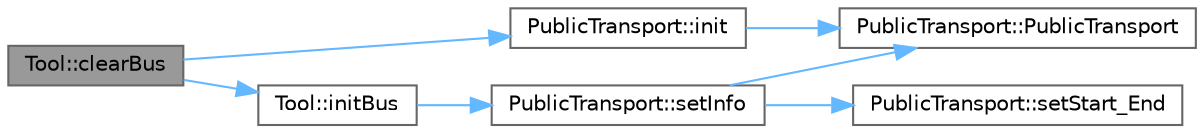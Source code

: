 digraph "Tool::clearBus"
{
 // LATEX_PDF_SIZE
  bgcolor="transparent";
  edge [fontname=Helvetica,fontsize=10,labelfontname=Helvetica,labelfontsize=10];
  node [fontname=Helvetica,fontsize=10,shape=box,height=0.2,width=0.4];
  rankdir="LR";
  Node1 [label="Tool::clearBus",height=0.2,width=0.4,color="gray40", fillcolor="grey60", style="filled", fontcolor="black",tooltip=" "];
  Node1 -> Node2 [color="steelblue1",style="solid"];
  Node2 [label="PublicTransport::init",height=0.2,width=0.4,color="grey40", fillcolor="white", style="filled",URL="$class_public_transport.html#a84c6f84ec1531a111d3fd4c133f5cae2",tooltip=" "];
  Node2 -> Node3 [color="steelblue1",style="solid"];
  Node3 [label="PublicTransport::PublicTransport",height=0.2,width=0.4,color="grey40", fillcolor="white", style="filled",URL="$class_public_transport.html#a9f0f499787be68176da4499798709ecb",tooltip=" "];
  Node1 -> Node4 [color="steelblue1",style="solid"];
  Node4 [label="Tool::initBus",height=0.2,width=0.4,color="grey40", fillcolor="white", style="filled",URL="$class_tool.html#a6840d3b123c12e7169cee7319db8bc79",tooltip=" "];
  Node4 -> Node5 [color="steelblue1",style="solid"];
  Node5 [label="PublicTransport::setInfo",height=0.2,width=0.4,color="grey40", fillcolor="white", style="filled",URL="$class_public_transport.html#aa8468bb3e9a726a2ff03ac62c3c3be58",tooltip=" "];
  Node5 -> Node3 [color="steelblue1",style="solid"];
  Node5 -> Node6 [color="steelblue1",style="solid"];
  Node6 [label="PublicTransport::setStart_End",height=0.2,width=0.4,color="grey40", fillcolor="white", style="filled",URL="$class_public_transport.html#a2581aa812dc0e266a11df4ee35d1fc10",tooltip=" "];
}
